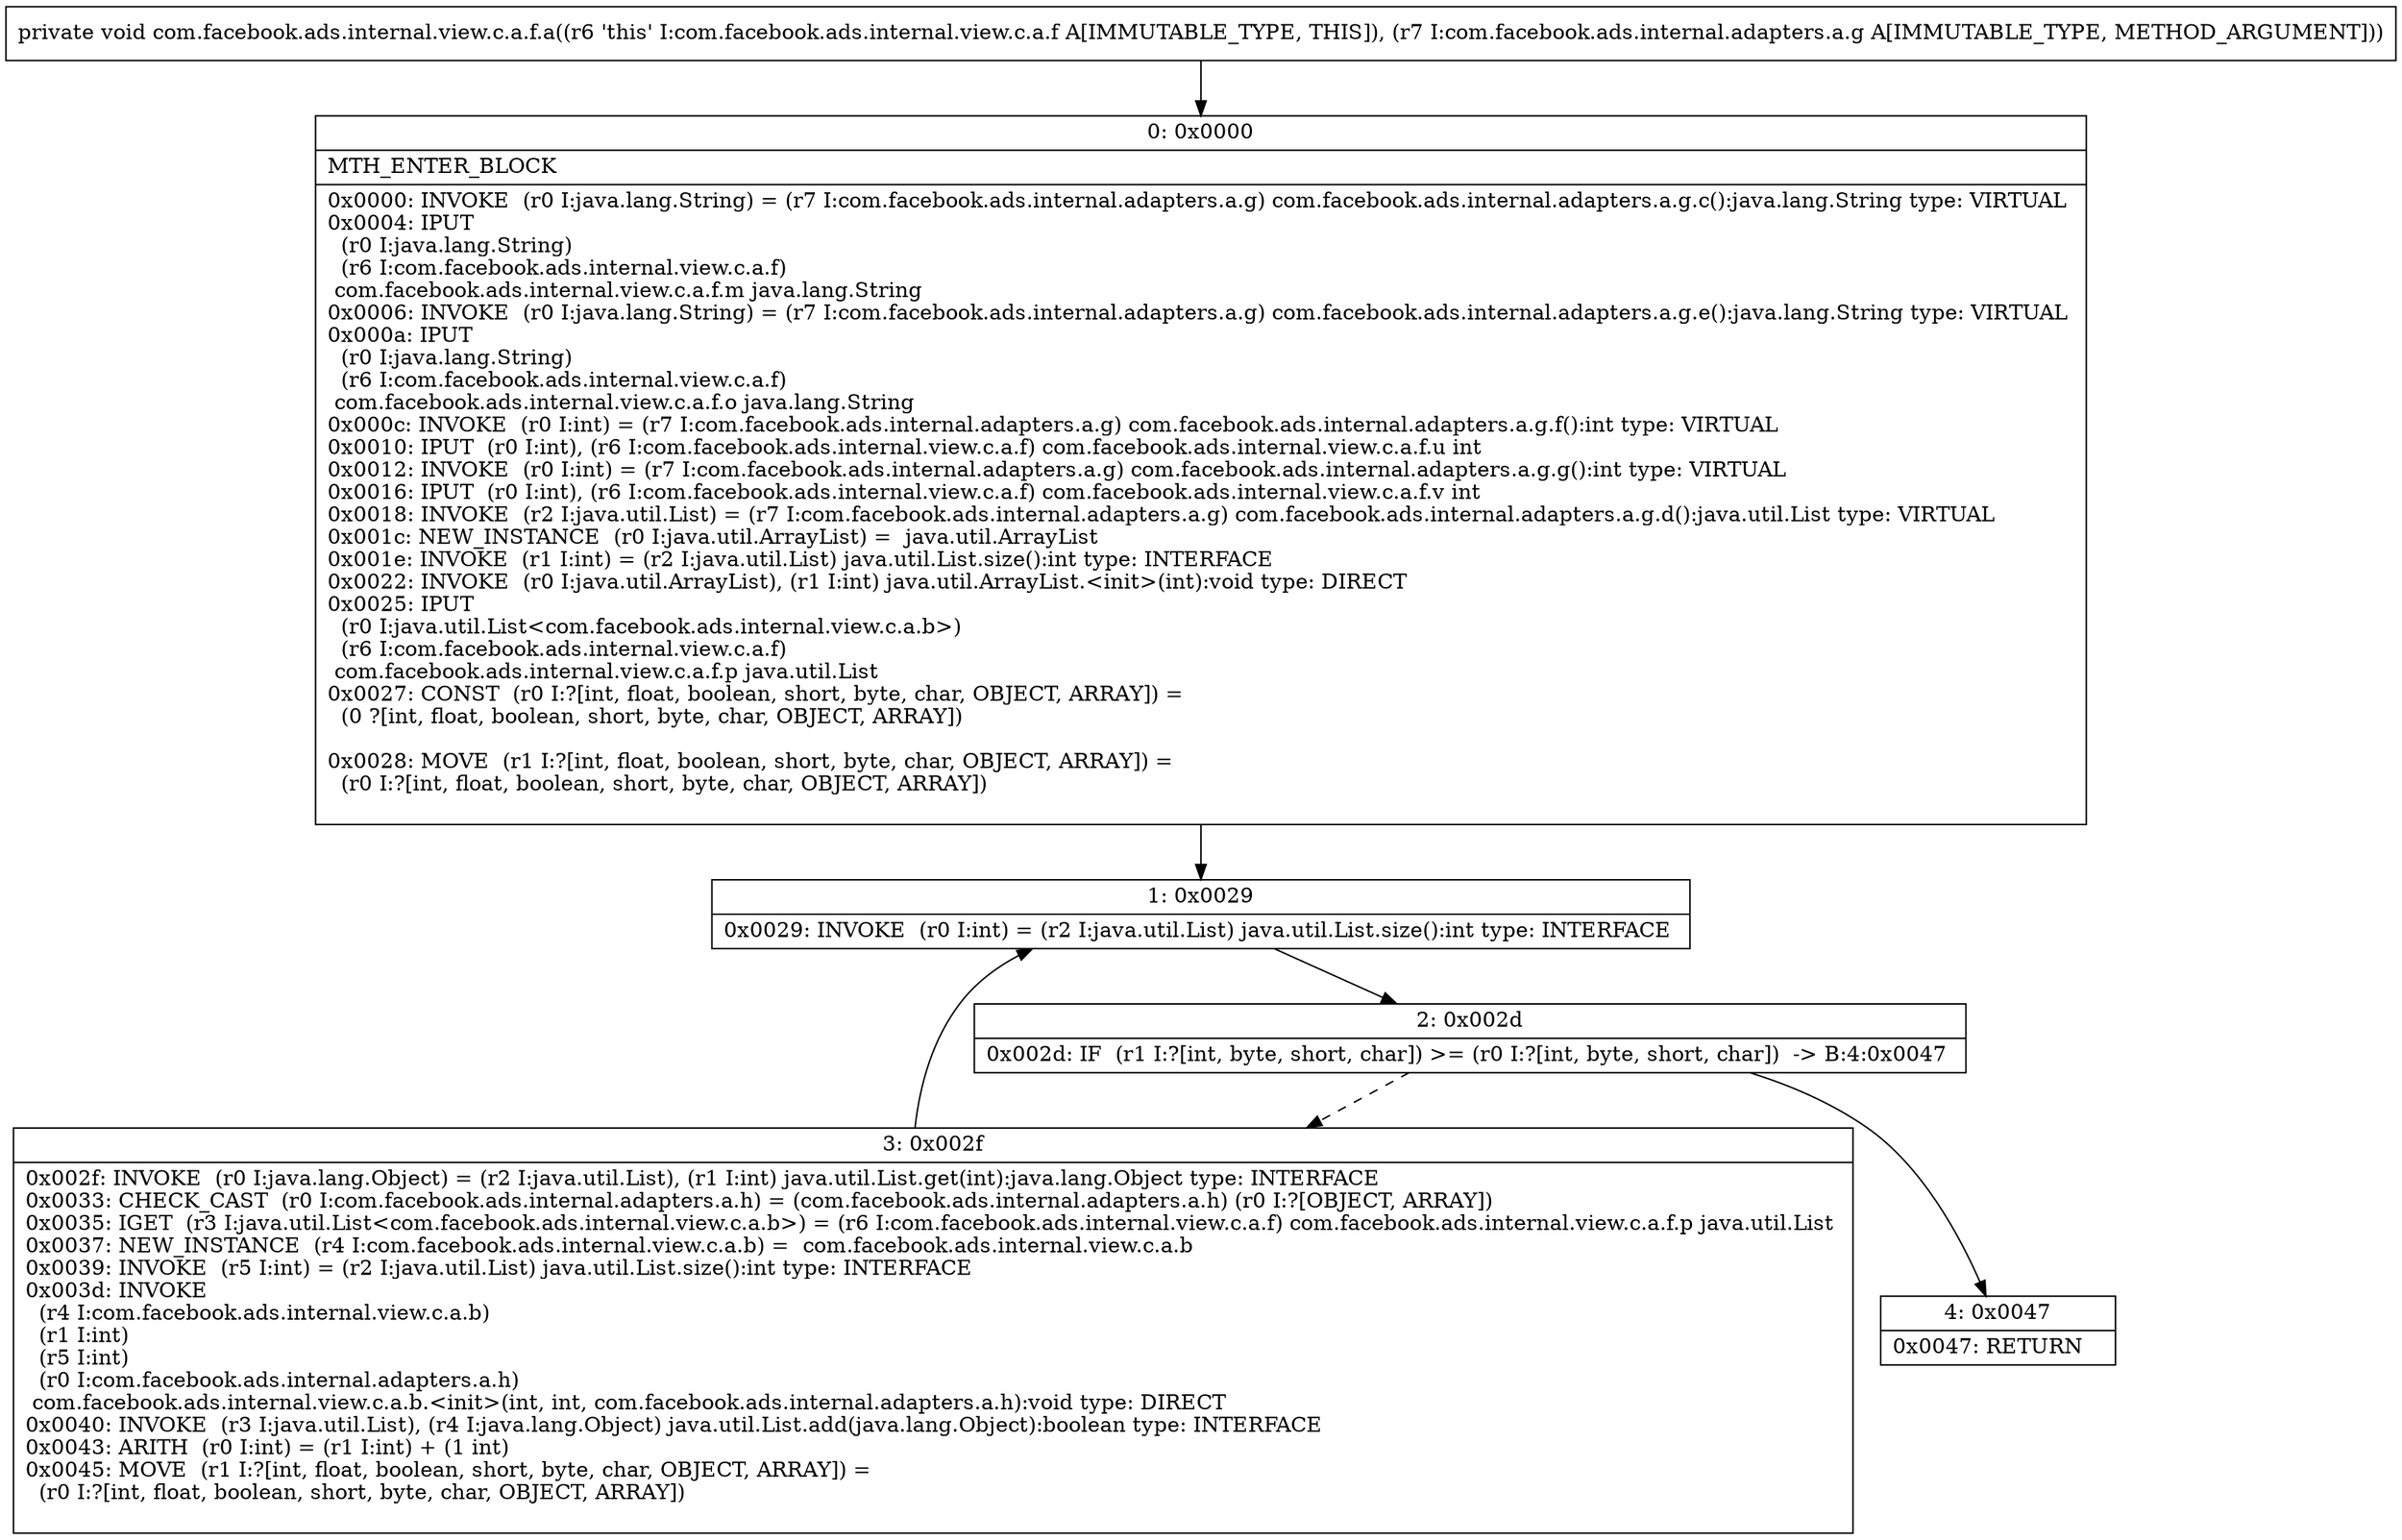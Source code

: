 digraph "CFG forcom.facebook.ads.internal.view.c.a.f.a(Lcom\/facebook\/ads\/internal\/adapters\/a\/g;)V" {
Node_0 [shape=record,label="{0\:\ 0x0000|MTH_ENTER_BLOCK\l|0x0000: INVOKE  (r0 I:java.lang.String) = (r7 I:com.facebook.ads.internal.adapters.a.g) com.facebook.ads.internal.adapters.a.g.c():java.lang.String type: VIRTUAL \l0x0004: IPUT  \l  (r0 I:java.lang.String)\l  (r6 I:com.facebook.ads.internal.view.c.a.f)\l com.facebook.ads.internal.view.c.a.f.m java.lang.String \l0x0006: INVOKE  (r0 I:java.lang.String) = (r7 I:com.facebook.ads.internal.adapters.a.g) com.facebook.ads.internal.adapters.a.g.e():java.lang.String type: VIRTUAL \l0x000a: IPUT  \l  (r0 I:java.lang.String)\l  (r6 I:com.facebook.ads.internal.view.c.a.f)\l com.facebook.ads.internal.view.c.a.f.o java.lang.String \l0x000c: INVOKE  (r0 I:int) = (r7 I:com.facebook.ads.internal.adapters.a.g) com.facebook.ads.internal.adapters.a.g.f():int type: VIRTUAL \l0x0010: IPUT  (r0 I:int), (r6 I:com.facebook.ads.internal.view.c.a.f) com.facebook.ads.internal.view.c.a.f.u int \l0x0012: INVOKE  (r0 I:int) = (r7 I:com.facebook.ads.internal.adapters.a.g) com.facebook.ads.internal.adapters.a.g.g():int type: VIRTUAL \l0x0016: IPUT  (r0 I:int), (r6 I:com.facebook.ads.internal.view.c.a.f) com.facebook.ads.internal.view.c.a.f.v int \l0x0018: INVOKE  (r2 I:java.util.List) = (r7 I:com.facebook.ads.internal.adapters.a.g) com.facebook.ads.internal.adapters.a.g.d():java.util.List type: VIRTUAL \l0x001c: NEW_INSTANCE  (r0 I:java.util.ArrayList) =  java.util.ArrayList \l0x001e: INVOKE  (r1 I:int) = (r2 I:java.util.List) java.util.List.size():int type: INTERFACE \l0x0022: INVOKE  (r0 I:java.util.ArrayList), (r1 I:int) java.util.ArrayList.\<init\>(int):void type: DIRECT \l0x0025: IPUT  \l  (r0 I:java.util.List\<com.facebook.ads.internal.view.c.a.b\>)\l  (r6 I:com.facebook.ads.internal.view.c.a.f)\l com.facebook.ads.internal.view.c.a.f.p java.util.List \l0x0027: CONST  (r0 I:?[int, float, boolean, short, byte, char, OBJECT, ARRAY]) = \l  (0 ?[int, float, boolean, short, byte, char, OBJECT, ARRAY])\l \l0x0028: MOVE  (r1 I:?[int, float, boolean, short, byte, char, OBJECT, ARRAY]) = \l  (r0 I:?[int, float, boolean, short, byte, char, OBJECT, ARRAY])\l \l}"];
Node_1 [shape=record,label="{1\:\ 0x0029|0x0029: INVOKE  (r0 I:int) = (r2 I:java.util.List) java.util.List.size():int type: INTERFACE \l}"];
Node_2 [shape=record,label="{2\:\ 0x002d|0x002d: IF  (r1 I:?[int, byte, short, char]) \>= (r0 I:?[int, byte, short, char])  \-\> B:4:0x0047 \l}"];
Node_3 [shape=record,label="{3\:\ 0x002f|0x002f: INVOKE  (r0 I:java.lang.Object) = (r2 I:java.util.List), (r1 I:int) java.util.List.get(int):java.lang.Object type: INTERFACE \l0x0033: CHECK_CAST  (r0 I:com.facebook.ads.internal.adapters.a.h) = (com.facebook.ads.internal.adapters.a.h) (r0 I:?[OBJECT, ARRAY]) \l0x0035: IGET  (r3 I:java.util.List\<com.facebook.ads.internal.view.c.a.b\>) = (r6 I:com.facebook.ads.internal.view.c.a.f) com.facebook.ads.internal.view.c.a.f.p java.util.List \l0x0037: NEW_INSTANCE  (r4 I:com.facebook.ads.internal.view.c.a.b) =  com.facebook.ads.internal.view.c.a.b \l0x0039: INVOKE  (r5 I:int) = (r2 I:java.util.List) java.util.List.size():int type: INTERFACE \l0x003d: INVOKE  \l  (r4 I:com.facebook.ads.internal.view.c.a.b)\l  (r1 I:int)\l  (r5 I:int)\l  (r0 I:com.facebook.ads.internal.adapters.a.h)\l com.facebook.ads.internal.view.c.a.b.\<init\>(int, int, com.facebook.ads.internal.adapters.a.h):void type: DIRECT \l0x0040: INVOKE  (r3 I:java.util.List), (r4 I:java.lang.Object) java.util.List.add(java.lang.Object):boolean type: INTERFACE \l0x0043: ARITH  (r0 I:int) = (r1 I:int) + (1 int) \l0x0045: MOVE  (r1 I:?[int, float, boolean, short, byte, char, OBJECT, ARRAY]) = \l  (r0 I:?[int, float, boolean, short, byte, char, OBJECT, ARRAY])\l \l}"];
Node_4 [shape=record,label="{4\:\ 0x0047|0x0047: RETURN   \l}"];
MethodNode[shape=record,label="{private void com.facebook.ads.internal.view.c.a.f.a((r6 'this' I:com.facebook.ads.internal.view.c.a.f A[IMMUTABLE_TYPE, THIS]), (r7 I:com.facebook.ads.internal.adapters.a.g A[IMMUTABLE_TYPE, METHOD_ARGUMENT])) }"];
MethodNode -> Node_0;
Node_0 -> Node_1;
Node_1 -> Node_2;
Node_2 -> Node_3[style=dashed];
Node_2 -> Node_4;
Node_3 -> Node_1;
}

